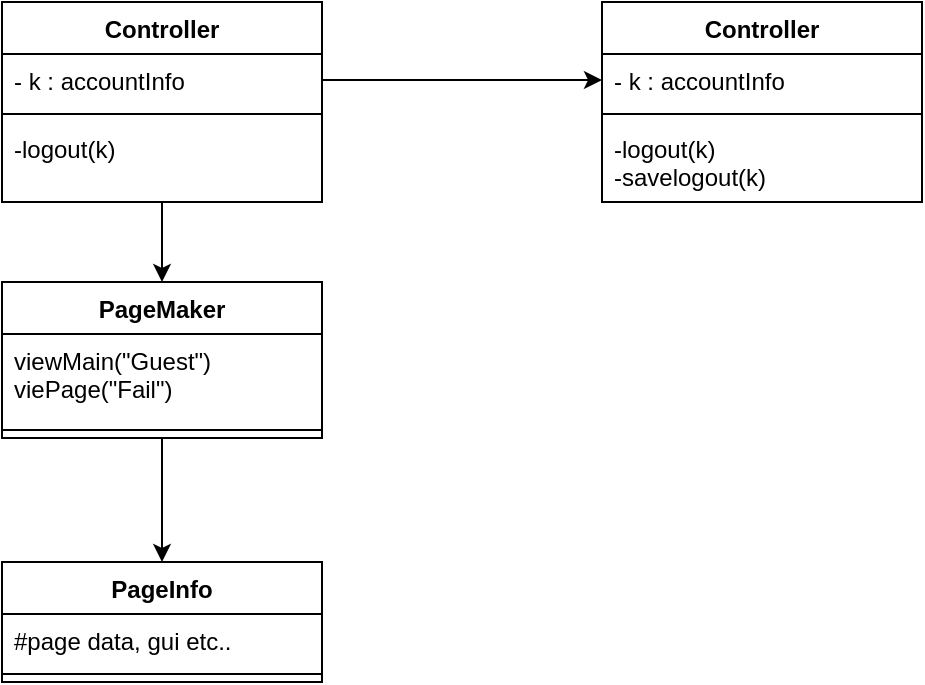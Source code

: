 <mxfile version="14.6.6" type="device"><diagram id="Bfmw0wMhEvtc7xPu66zq" name="Page-1"><mxGraphModel dx="827" dy="708" grid="1" gridSize="10" guides="1" tooltips="1" connect="1" arrows="1" fold="1" page="1" pageScale="1" pageWidth="827" pageHeight="1169" math="0" shadow="0"><root><mxCell id="0"/><mxCell id="1" parent="0"/><mxCell id="WeCpia4n1iTGch3YprRt-13" style="edgeStyle=orthogonalEdgeStyle;rounded=0;orthogonalLoop=1;jettySize=auto;html=1;entryX=0.5;entryY=0;entryDx=0;entryDy=0;" edge="1" parent="1" source="WeCpia4n1iTGch3YprRt-2" target="WeCpia4n1iTGch3YprRt-8"><mxGeometry relative="1" as="geometry"/></mxCell><mxCell id="WeCpia4n1iTGch3YprRt-2" value="Controller" style="swimlane;fontStyle=1;align=center;verticalAlign=top;childLayout=stackLayout;horizontal=1;startSize=26;horizontalStack=0;resizeParent=1;resizeParentMax=0;resizeLast=0;collapsible=1;marginBottom=0;" vertex="1" parent="1"><mxGeometry x="90" y="80" width="160" height="100" as="geometry"/></mxCell><mxCell id="WeCpia4n1iTGch3YprRt-3" value="- k : accountInfo" style="text;strokeColor=none;fillColor=none;align=left;verticalAlign=top;spacingLeft=4;spacingRight=4;overflow=hidden;rotatable=0;points=[[0,0.5],[1,0.5]];portConstraint=eastwest;" vertex="1" parent="WeCpia4n1iTGch3YprRt-2"><mxGeometry y="26" width="160" height="26" as="geometry"/></mxCell><mxCell id="WeCpia4n1iTGch3YprRt-4" value="" style="line;strokeWidth=1;fillColor=none;align=left;verticalAlign=middle;spacingTop=-1;spacingLeft=3;spacingRight=3;rotatable=0;labelPosition=right;points=[];portConstraint=eastwest;" vertex="1" parent="WeCpia4n1iTGch3YprRt-2"><mxGeometry y="52" width="160" height="8" as="geometry"/></mxCell><mxCell id="WeCpia4n1iTGch3YprRt-5" value="-logout(k)" style="text;strokeColor=none;fillColor=none;align=left;verticalAlign=top;spacingLeft=4;spacingRight=4;overflow=hidden;rotatable=0;points=[[0,0.5],[1,0.5]];portConstraint=eastwest;" vertex="1" parent="WeCpia4n1iTGch3YprRt-2"><mxGeometry y="60" width="160" height="40" as="geometry"/></mxCell><mxCell id="WeCpia4n1iTGch3YprRt-18" style="edgeStyle=orthogonalEdgeStyle;rounded=0;orthogonalLoop=1;jettySize=auto;html=1;exitX=0.5;exitY=1;exitDx=0;exitDy=0;entryX=0.5;entryY=0;entryDx=0;entryDy=0;" edge="1" parent="1" source="WeCpia4n1iTGch3YprRt-8" target="WeCpia4n1iTGch3YprRt-15"><mxGeometry relative="1" as="geometry"/></mxCell><mxCell id="WeCpia4n1iTGch3YprRt-8" value="PageMaker" style="swimlane;fontStyle=1;align=center;verticalAlign=top;childLayout=stackLayout;horizontal=1;startSize=26;horizontalStack=0;resizeParent=1;resizeParentMax=0;resizeLast=0;collapsible=1;marginBottom=0;" vertex="1" parent="1"><mxGeometry x="90" y="220" width="160" height="78" as="geometry"/></mxCell><mxCell id="WeCpia4n1iTGch3YprRt-9" value="viewMain(&quot;Guest&quot;)&#10;viePage(&quot;Fail&quot;)" style="text;strokeColor=none;fillColor=none;align=left;verticalAlign=top;spacingLeft=4;spacingRight=4;overflow=hidden;rotatable=0;points=[[0,0.5],[1,0.5]];portConstraint=eastwest;" vertex="1" parent="WeCpia4n1iTGch3YprRt-8"><mxGeometry y="26" width="160" height="44" as="geometry"/></mxCell><mxCell id="WeCpia4n1iTGch3YprRt-10" value="" style="line;strokeWidth=1;fillColor=none;align=left;verticalAlign=middle;spacingTop=-1;spacingLeft=3;spacingRight=3;rotatable=0;labelPosition=right;points=[];portConstraint=eastwest;" vertex="1" parent="WeCpia4n1iTGch3YprRt-8"><mxGeometry y="70" width="160" height="8" as="geometry"/></mxCell><mxCell id="WeCpia4n1iTGch3YprRt-15" value="PageInfo" style="swimlane;fontStyle=1;align=center;verticalAlign=top;childLayout=stackLayout;horizontal=1;startSize=26;horizontalStack=0;resizeParent=1;resizeParentMax=0;resizeLast=0;collapsible=1;marginBottom=0;" vertex="1" parent="1"><mxGeometry x="90" y="360" width="160" height="60" as="geometry"/></mxCell><mxCell id="WeCpia4n1iTGch3YprRt-16" value="#page data, gui etc.." style="text;strokeColor=none;fillColor=none;align=left;verticalAlign=top;spacingLeft=4;spacingRight=4;overflow=hidden;rotatable=0;points=[[0,0.5],[1,0.5]];portConstraint=eastwest;" vertex="1" parent="WeCpia4n1iTGch3YprRt-15"><mxGeometry y="26" width="160" height="26" as="geometry"/></mxCell><mxCell id="WeCpia4n1iTGch3YprRt-17" value="" style="line;strokeWidth=1;fillColor=none;align=left;verticalAlign=middle;spacingTop=-1;spacingLeft=3;spacingRight=3;rotatable=0;labelPosition=right;points=[];portConstraint=eastwest;" vertex="1" parent="WeCpia4n1iTGch3YprRt-15"><mxGeometry y="52" width="160" height="8" as="geometry"/></mxCell><mxCell id="WeCpia4n1iTGch3YprRt-19" value="Controller" style="swimlane;fontStyle=1;align=center;verticalAlign=top;childLayout=stackLayout;horizontal=1;startSize=26;horizontalStack=0;resizeParent=1;resizeParentMax=0;resizeLast=0;collapsible=1;marginBottom=0;" vertex="1" parent="1"><mxGeometry x="390" y="80" width="160" height="100" as="geometry"/></mxCell><mxCell id="WeCpia4n1iTGch3YprRt-20" value="- k : accountInfo" style="text;strokeColor=none;fillColor=none;align=left;verticalAlign=top;spacingLeft=4;spacingRight=4;overflow=hidden;rotatable=0;points=[[0,0.5],[1,0.5]];portConstraint=eastwest;" vertex="1" parent="WeCpia4n1iTGch3YprRt-19"><mxGeometry y="26" width="160" height="26" as="geometry"/></mxCell><mxCell id="WeCpia4n1iTGch3YprRt-21" value="" style="line;strokeWidth=1;fillColor=none;align=left;verticalAlign=middle;spacingTop=-1;spacingLeft=3;spacingRight=3;rotatable=0;labelPosition=right;points=[];portConstraint=eastwest;" vertex="1" parent="WeCpia4n1iTGch3YprRt-19"><mxGeometry y="52" width="160" height="8" as="geometry"/></mxCell><mxCell id="WeCpia4n1iTGch3YprRt-22" value="-logout(k)&#10;-savelogout(k)" style="text;strokeColor=none;fillColor=none;align=left;verticalAlign=top;spacingLeft=4;spacingRight=4;overflow=hidden;rotatable=0;points=[[0,0.5],[1,0.5]];portConstraint=eastwest;" vertex="1" parent="WeCpia4n1iTGch3YprRt-19"><mxGeometry y="60" width="160" height="40" as="geometry"/></mxCell><mxCell id="WeCpia4n1iTGch3YprRt-23" style="edgeStyle=orthogonalEdgeStyle;rounded=0;orthogonalLoop=1;jettySize=auto;html=1;" edge="1" parent="1" source="WeCpia4n1iTGch3YprRt-3" target="WeCpia4n1iTGch3YprRt-20"><mxGeometry relative="1" as="geometry"/></mxCell></root></mxGraphModel></diagram></mxfile>